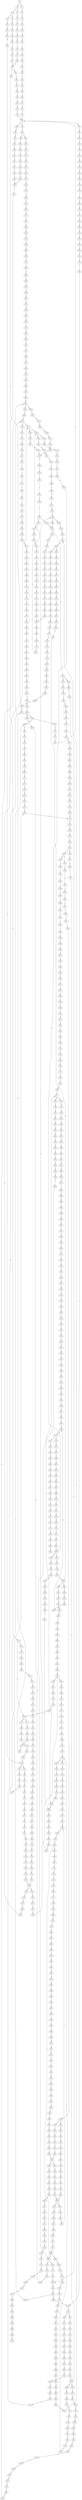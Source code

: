 strict digraph  {
	S0 -> S1 [ label = C ];
	S0 -> S2 [ label = A ];
	S1 -> S3 [ label = T ];
	S2 -> S4 [ label = T ];
	S2 -> S5 [ label = C ];
	S3 -> S6 [ label = T ];
	S4 -> S7 [ label = C ];
	S5 -> S8 [ label = G ];
	S5 -> S9 [ label = C ];
	S6 -> S10 [ label = C ];
	S7 -> S11 [ label = C ];
	S8 -> S12 [ label = C ];
	S9 -> S13 [ label = C ];
	S10 -> S14 [ label = G ];
	S11 -> S15 [ label = G ];
	S12 -> S16 [ label = G ];
	S13 -> S17 [ label = G ];
	S14 -> S18 [ label = T ];
	S15 -> S19 [ label = C ];
	S16 -> S20 [ label = C ];
	S17 -> S21 [ label = T ];
	S18 -> S22 [ label = A ];
	S19 -> S23 [ label = A ];
	S20 -> S24 [ label = A ];
	S21 -> S25 [ label = A ];
	S22 -> S26 [ label = C ];
	S23 -> S27 [ label = C ];
	S24 -> S28 [ label = C ];
	S25 -> S29 [ label = C ];
	S26 -> S30 [ label = T ];
	S27 -> S31 [ label = G ];
	S28 -> S32 [ label = G ];
	S29 -> S33 [ label = A ];
	S29 -> S34 [ label = G ];
	S30 -> S35 [ label = T ];
	S31 -> S36 [ label = T ];
	S32 -> S37 [ label = T ];
	S33 -> S38 [ label = G ];
	S34 -> S39 [ label = T ];
	S35 -> S40 [ label = C ];
	S36 -> S41 [ label = C ];
	S37 -> S41 [ label = C ];
	S38 -> S42 [ label = C ];
	S39 -> S43 [ label = C ];
	S40 -> S44 [ label = A ];
	S41 -> S45 [ label = G ];
	S41 -> S46 [ label = C ];
	S42 -> S47 [ label = A ];
	S43 -> S48 [ label = C ];
	S44 -> S49 [ label = A ];
	S45 -> S50 [ label = A ];
	S46 -> S51 [ label = A ];
	S47 -> S52 [ label = G ];
	S48 -> S53 [ label = A ];
	S49 -> S54 [ label = G ];
	S50 -> S55 [ label = G ];
	S51 -> S56 [ label = G ];
	S52 -> S57 [ label = G ];
	S53 -> S56 [ label = G ];
	S54 -> S58 [ label = C ];
	S55 -> S59 [ label = C ];
	S56 -> S60 [ label = C ];
	S57 -> S61 [ label = T ];
	S58 -> S62 [ label = G ];
	S59 -> S63 [ label = G ];
	S60 -> S64 [ label = T ];
	S60 -> S65 [ label = G ];
	S61 -> S66 [ label = G ];
	S62 -> S67 [ label = A ];
	S63 -> S68 [ label = A ];
	S64 -> S69 [ label = T ];
	S65 -> S70 [ label = A ];
	S66 -> S71 [ label = C ];
	S67 -> S72 [ label = G ];
	S68 -> S73 [ label = G ];
	S69 -> S74 [ label = C ];
	S70 -> S75 [ label = G ];
	S71 -> S76 [ label = A ];
	S72 -> S77 [ label = T ];
	S73 -> S78 [ label = T ];
	S74 -> S79 [ label = A ];
	S75 -> S80 [ label = T ];
	S76 -> S81 [ label = C ];
	S77 -> S82 [ label = C ];
	S78 -> S82 [ label = C ];
	S79 -> S83 [ label = C ];
	S80 -> S82 [ label = C ];
	S81 -> S84 [ label = G ];
	S82 -> S85 [ label = C ];
	S82 -> S86 [ label = G ];
	S82 -> S87 [ label = T ];
	S83 -> S88 [ label = G ];
	S84 -> S89 [ label = C ];
	S85 -> S90 [ label = C ];
	S86 -> S91 [ label = A ];
	S87 -> S92 [ label = C ];
	S88 -> S93 [ label = C ];
	S89 -> S94 [ label = G ];
	S90 -> S95 [ label = T ];
	S90 -> S96 [ label = G ];
	S91 -> S97 [ label = A ];
	S92 -> S98 [ label = G ];
	S93 -> S99 [ label = C ];
	S94 -> S100 [ label = G ];
	S95 -> S101 [ label = C ];
	S96 -> S102 [ label = C ];
	S97 -> S103 [ label = C ];
	S98 -> S104 [ label = T ];
	S99 -> S105 [ label = C ];
	S100 -> S106 [ label = T ];
	S101 -> S107 [ label = C ];
	S102 -> S108 [ label = C ];
	S103 -> S109 [ label = C ];
	S104 -> S110 [ label = C ];
	S105 -> S111 [ label = T ];
	S106 -> S112 [ label = G ];
	S107 -> S113 [ label = G ];
	S108 -> S114 [ label = T ];
	S109 -> S115 [ label = T ];
	S110 -> S116 [ label = T ];
	S111 -> S117 [ label = T ];
	S112 -> S118 [ label = C ];
	S113 -> S119 [ label = G ];
	S114 -> S120 [ label = G ];
	S115 -> S121 [ label = G ];
	S116 -> S122 [ label = G ];
	S117 -> S123 [ label = C ];
	S118 -> S124 [ label = C ];
	S119 -> S125 [ label = T ];
	S120 -> S126 [ label = T ];
	S121 -> S127 [ label = T ];
	S122 -> S128 [ label = T ];
	S123 -> S129 [ label = A ];
	S124 -> S130 [ label = G ];
	S125 -> S131 [ label = C ];
	S126 -> S132 [ label = C ];
	S127 -> S133 [ label = C ];
	S128 -> S134 [ label = T ];
	S129 -> S135 [ label = T ];
	S130 -> S136 [ label = C ];
	S131 -> S137 [ label = T ];
	S132 -> S138 [ label = G ];
	S133 -> S139 [ label = G ];
	S134 -> S140 [ label = C ];
	S135 -> S141 [ label = C ];
	S136 -> S142 [ label = C ];
	S136 -> S143 [ label = A ];
	S137 -> S144 [ label = G ];
	S138 -> S145 [ label = C ];
	S139 -> S145 [ label = C ];
	S140 -> S146 [ label = C ];
	S141 -> S147 [ label = C ];
	S142 -> S148 [ label = G ];
	S143 -> S149 [ label = A ];
	S144 -> S150 [ label = G ];
	S145 -> S151 [ label = G ];
	S146 -> S152 [ label = G ];
	S147 -> S153 [ label = A ];
	S148 -> S154 [ label = G ];
	S149 -> S155 [ label = C ];
	S150 -> S156 [ label = A ];
	S151 -> S157 [ label = C ];
	S152 -> S158 [ label = T ];
	S153 -> S159 [ label = G ];
	S154 -> S160 [ label = T ];
	S155 -> S161 [ label = C ];
	S156 -> S162 [ label = G ];
	S157 -> S163 [ label = G ];
	S157 -> S164 [ label = A ];
	S158 -> S165 [ label = G ];
	S159 -> S166 [ label = A ];
	S160 -> S167 [ label = G ];
	S161 -> S168 [ label = A ];
	S162 -> S169 [ label = G ];
	S163 -> S170 [ label = A ];
	S164 -> S171 [ label = G ];
	S164 -> S172 [ label = A ];
	S165 -> S173 [ label = G ];
	S166 -> S174 [ label = A ];
	S167 -> S175 [ label = G ];
	S168 -> S176 [ label = G ];
	S169 -> S177 [ label = G ];
	S170 -> S178 [ label = G ];
	S171 -> S179 [ label = C ];
	S172 -> S180 [ label = C ];
	S173 -> S181 [ label = C ];
	S174 -> S182 [ label = C ];
	S175 -> S183 [ label = T ];
	S175 -> S184 [ label = A ];
	S176 -> S185 [ label = A ];
	S176 -> S186 [ label = T ];
	S177 -> S187 [ label = T ];
	S178 -> S188 [ label = C ];
	S179 -> S189 [ label = C ];
	S180 -> S190 [ label = C ];
	S181 -> S191 [ label = C ];
	S182 -> S192 [ label = C ];
	S183 -> S193 [ label = G ];
	S183 -> S194 [ label = T ];
	S184 -> S195 [ label = A ];
	S185 -> S196 [ label = A ];
	S186 -> S197 [ label = C ];
	S187 -> S198 [ label = G ];
	S188 -> S199 [ label = A ];
	S189 -> S200 [ label = G ];
	S190 -> S201 [ label = C ];
	S191 -> S202 [ label = C ];
	S192 -> S203 [ label = A ];
	S192 -> S204 [ label = G ];
	S193 -> S205 [ label = G ];
	S194 -> S206 [ label = A ];
	S195 -> S207 [ label = G ];
	S196 -> S208 [ label = C ];
	S197 -> S209 [ label = G ];
	S198 -> S210 [ label = T ];
	S199 -> S211 [ label = G ];
	S200 -> S212 [ label = G ];
	S201 -> S213 [ label = G ];
	S202 -> S214 [ label = G ];
	S203 -> S215 [ label = G ];
	S203 -> S216 [ label = C ];
	S204 -> S217 [ label = G ];
	S205 -> S218 [ label = A ];
	S206 -> S219 [ label = G ];
	S207 -> S220 [ label = A ];
	S208 -> S221 [ label = A ];
	S209 -> S222 [ label = C ];
	S210 -> S223 [ label = T ];
	S211 -> S224 [ label = T ];
	S212 -> S225 [ label = T ];
	S213 -> S226 [ label = T ];
	S214 -> S227 [ label = T ];
	S215 -> S228 [ label = A ];
	S216 -> S229 [ label = C ];
	S217 -> S230 [ label = A ];
	S218 -> S231 [ label = A ];
	S219 -> S232 [ label = A ];
	S220 -> S233 [ label = A ];
	S221 -> S234 [ label = G ];
	S222 -> S235 [ label = G ];
	S223 -> S236 [ label = C ];
	S224 -> S237 [ label = G ];
	S225 -> S238 [ label = G ];
	S226 -> S239 [ label = A ];
	S227 -> S240 [ label = C ];
	S228 -> S241 [ label = C ];
	S229 -> S242 [ label = A ];
	S230 -> S243 [ label = C ];
	S231 -> S244 [ label = C ];
	S232 -> S245 [ label = A ];
	S233 -> S246 [ label = C ];
	S234 -> S247 [ label = C ];
	S235 -> S248 [ label = C ];
	S236 -> S249 [ label = C ];
	S237 -> S250 [ label = C ];
	S238 -> S251 [ label = A ];
	S238 -> S175 [ label = G ];
	S239 -> S29 [ label = C ];
	S240 -> S252 [ label = C ];
	S241 -> S253 [ label = T ];
	S242 -> S254 [ label = C ];
	S243 -> S255 [ label = G ];
	S244 -> S256 [ label = C ];
	S245 -> S257 [ label = G ];
	S246 -> S258 [ label = G ];
	S247 -> S259 [ label = C ];
	S248 -> S164 [ label = A ];
	S249 -> S260 [ label = A ];
	S250 -> S261 [ label = A ];
	S251 -> S262 [ label = C ];
	S252 -> S263 [ label = A ];
	S253 -> S264 [ label = C ];
	S254 -> S265 [ label = C ];
	S255 -> S266 [ label = C ];
	S255 -> S267 [ label = T ];
	S256 -> S268 [ label = T ];
	S257 -> S269 [ label = G ];
	S258 -> S270 [ label = G ];
	S259 -> S271 [ label = G ];
	S260 -> S272 [ label = G ];
	S261 -> S273 [ label = A ];
	S262 -> S274 [ label = G ];
	S263 -> S275 [ label = G ];
	S264 -> S276 [ label = C ];
	S265 -> S277 [ label = C ];
	S266 -> S278 [ label = C ];
	S267 -> S279 [ label = C ];
	S268 -> S280 [ label = C ];
	S269 -> S281 [ label = G ];
	S270 -> S282 [ label = C ];
	S271 -> S283 [ label = T ];
	S272 -> S284 [ label = C ];
	S273 -> S285 [ label = C ];
	S274 -> S286 [ label = T ];
	S275 -> S287 [ label = T ];
	S276 -> S288 [ label = C ];
	S277 -> S289 [ label = C ];
	S278 -> S290 [ label = C ];
	S279 -> S291 [ label = G ];
	S280 -> S292 [ label = G ];
	S281 -> S293 [ label = G ];
	S282 -> S294 [ label = A ];
	S283 -> S295 [ label = C ];
	S284 -> S296 [ label = A ];
	S285 -> S297 [ label = A ];
	S286 -> S298 [ label = G ];
	S287 -> S299 [ label = A ];
	S288 -> S300 [ label = A ];
	S289 -> S301 [ label = T ];
	S290 -> S302 [ label = A ];
	S291 -> S303 [ label = T ];
	S292 -> S304 [ label = G ];
	S293 -> S305 [ label = T ];
	S293 -> S306 [ label = G ];
	S294 -> S307 [ label = C ];
	S295 -> S308 [ label = C ];
	S296 -> S309 [ label = G ];
	S297 -> S310 [ label = G ];
	S298 -> S311 [ label = G ];
	S299 -> S312 [ label = G ];
	S300 -> S313 [ label = T ];
	S301 -> S314 [ label = T ];
	S302 -> S315 [ label = T ];
	S303 -> S316 [ label = G ];
	S304 -> S317 [ label = C ];
	S305 -> S318 [ label = C ];
	S306 -> S319 [ label = T ];
	S307 -> S320 [ label = C ];
	S307 -> S321 [ label = T ];
	S308 -> S322 [ label = T ];
	S309 -> S323 [ label = A ];
	S310 -> S324 [ label = C ];
	S311 -> S325 [ label = G ];
	S312 -> S326 [ label = G ];
	S312 -> S327 [ label = C ];
	S313 -> S328 [ label = C ];
	S314 -> S329 [ label = C ];
	S315 -> S330 [ label = C ];
	S316 -> S331 [ label = A ];
	S317 -> S332 [ label = A ];
	S318 -> S333 [ label = T ];
	S319 -> S334 [ label = C ];
	S320 -> S335 [ label = G ];
	S321 -> S336 [ label = G ];
	S322 -> S337 [ label = C ];
	S323 -> S338 [ label = T ];
	S324 -> S339 [ label = T ];
	S325 -> S340 [ label = T ];
	S326 -> S341 [ label = G ];
	S327 -> S342 [ label = T ];
	S328 -> S343 [ label = T ];
	S329 -> S344 [ label = C ];
	S329 -> S345 [ label = G ];
	S330 -> S346 [ label = G ];
	S331 -> S347 [ label = C ];
	S332 -> S348 [ label = C ];
	S333 -> S349 [ label = C ];
	S334 -> S350 [ label = C ];
	S335 -> S351 [ label = A ];
	S335 -> S352 [ label = G ];
	S336 -> S353 [ label = G ];
	S337 -> S354 [ label = T ];
	S338 -> S355 [ label = A ];
	S339 -> S356 [ label = A ];
	S340 -> S357 [ label = A ];
	S341 -> S358 [ label = T ];
	S342 -> S359 [ label = C ];
	S343 -> S360 [ label = G ];
	S344 -> S361 [ label = T ];
	S345 -> S362 [ label = A ];
	S346 -> S363 [ label = T ];
	S347 -> S364 [ label = C ];
	S348 -> S365 [ label = G ];
	S348 -> S366 [ label = C ];
	S349 -> S367 [ label = T ];
	S350 -> S368 [ label = G ];
	S351 -> S369 [ label = G ];
	S351 -> S370 [ label = A ];
	S352 -> S371 [ label = G ];
	S353 -> S372 [ label = G ];
	S354 -> S373 [ label = T ];
	S354 -> S374 [ label = G ];
	S355 -> S375 [ label = A ];
	S356 -> S376 [ label = C ];
	S357 -> S377 [ label = C ];
	S358 -> S378 [ label = C ];
	S359 -> S379 [ label = C ];
	S360 -> S380 [ label = C ];
	S361 -> S381 [ label = G ];
	S362 -> S382 [ label = T ];
	S363 -> S383 [ label = C ];
	S364 -> S384 [ label = G ];
	S365 -> S385 [ label = C ];
	S366 -> S335 [ label = G ];
	S367 -> S386 [ label = C ];
	S368 -> S387 [ label = C ];
	S368 -> S388 [ label = T ];
	S369 -> S389 [ label = T ];
	S370 -> S390 [ label = T ];
	S371 -> S391 [ label = A ];
	S372 -> S392 [ label = A ];
	S373 -> S393 [ label = C ];
	S374 -> S394 [ label = T ];
	S375 -> S395 [ label = A ];
	S376 -> S396 [ label = G ];
	S377 -> S397 [ label = T ];
	S378 -> S398 [ label = A ];
	S379 -> S399 [ label = A ];
	S380 -> S400 [ label = C ];
	S381 -> S401 [ label = T ];
	S382 -> S402 [ label = C ];
	S383 -> S403 [ label = C ];
	S384 -> S404 [ label = G ];
	S385 -> S405 [ label = G ];
	S386 -> S406 [ label = G ];
	S387 -> S407 [ label = C ];
	S388 -> S408 [ label = C ];
	S389 -> S409 [ label = C ];
	S390 -> S410 [ label = G ];
	S391 -> S411 [ label = A ];
	S392 -> S412 [ label = A ];
	S393 -> S413 [ label = T ];
	S394 -> S414 [ label = C ];
	S395 -> S415 [ label = A ];
	S396 -> S416 [ label = A ];
	S397 -> S417 [ label = A ];
	S398 -> S418 [ label = C ];
	S399 -> S419 [ label = C ];
	S400 -> S420 [ label = A ];
	S401 -> S421 [ label = C ];
	S402 -> S422 [ label = G ];
	S403 -> S423 [ label = T ];
	S404 -> S424 [ label = T ];
	S405 -> S425 [ label = C ];
	S406 -> S426 [ label = T ];
	S407 -> S427 [ label = G ];
	S408 -> S428 [ label = G ];
	S409 -> S429 [ label = C ];
	S410 -> S430 [ label = T ];
	S411 -> S431 [ label = T ];
	S412 -> S432 [ label = C ];
	S413 -> S433 [ label = C ];
	S414 -> S434 [ label = G ];
	S415 -> S435 [ label = A ];
	S416 -> S436 [ label = G ];
	S417 -> S437 [ label = T ];
	S418 -> S438 [ label = T ];
	S419 -> S439 [ label = C ];
	S420 -> S440 [ label = G ];
	S421 -> S441 [ label = C ];
	S422 -> S442 [ label = T ];
	S423 -> S443 [ label = C ];
	S424 -> S444 [ label = C ];
	S425 -> S445 [ label = G ];
	S426 -> S446 [ label = G ];
	S427 -> S447 [ label = G ];
	S428 -> S448 [ label = G ];
	S429 -> S449 [ label = A ];
	S430 -> S450 [ label = A ];
	S431 -> S451 [ label = T ];
	S432 -> S452 [ label = T ];
	S433 -> S453 [ label = G ];
	S434 -> S454 [ label = T ];
	S435 -> S455 [ label = C ];
	S436 -> S456 [ label = A ];
	S437 -> S457 [ label = T ];
	S438 -> S458 [ label = C ];
	S439 -> S459 [ label = G ];
	S440 -> S460 [ label = T ];
	S441 -> S461 [ label = T ];
	S442 -> S462 [ label = T ];
	S443 -> S354 [ label = T ];
	S444 -> S463 [ label = G ];
	S445 -> S464 [ label = C ];
	S445 -> S465 [ label = G ];
	S446 -> S466 [ label = G ];
	S447 -> S467 [ label = A ];
	S448 -> S468 [ label = A ];
	S449 -> S469 [ label = G ];
	S450 -> S470 [ label = G ];
	S451 -> S471 [ label = G ];
	S452 -> S472 [ label = G ];
	S453 -> S473 [ label = G ];
	S454 -> S474 [ label = G ];
	S455 -> S475 [ label = T ];
	S456 -> S476 [ label = A ];
	S457 -> S477 [ label = G ];
	S458 -> S478 [ label = G ];
	S459 -> S479 [ label = G ];
	S460 -> S480 [ label = C ];
	S461 -> S481 [ label = A ];
	S461 -> S482 [ label = T ];
	S462 -> S483 [ label = T ];
	S463 -> S484 [ label = C ];
	S464 -> S485 [ label = G ];
	S465 -> S486 [ label = C ];
	S466 -> S487 [ label = T ];
	S467 -> S488 [ label = A ];
	S468 -> S489 [ label = A ];
	S469 -> S490 [ label = T ];
	S469 -> S491 [ label = C ];
	S470 -> S492 [ label = T ];
	S471 -> S493 [ label = A ];
	S472 -> S494 [ label = G ];
	S473 -> S495 [ label = A ];
	S474 -> S496 [ label = G ];
	S475 -> S497 [ label = T ];
	S476 -> S498 [ label = C ];
	S477 -> S499 [ label = G ];
	S478 -> S500 [ label = C ];
	S479 -> S501 [ label = A ];
	S480 -> S502 [ label = G ];
	S481 -> S503 [ label = C ];
	S482 -> S504 [ label = G ];
	S483 -> S505 [ label = G ];
	S484 -> S506 [ label = G ];
	S485 -> S507 [ label = T ];
	S486 -> S508 [ label = T ];
	S487 -> S509 [ label = A ];
	S488 -> S510 [ label = C ];
	S489 -> S511 [ label = C ];
	S490 -> S299 [ label = A ];
	S491 -> S64 [ label = T ];
	S492 -> S512 [ label = T ];
	S493 -> S513 [ label = A ];
	S494 -> S514 [ label = A ];
	S495 -> S515 [ label = G ];
	S496 -> S516 [ label = T ];
	S497 -> S517 [ label = T ];
	S498 -> S518 [ label = T ];
	S499 -> S519 [ label = A ];
	S500 -> S520 [ label = T ];
	S501 -> S521 [ label = C ];
	S502 -> S522 [ label = T ];
	S503 -> S523 [ label = T ];
	S504 -> S524 [ label = T ];
	S505 -> S525 [ label = T ];
	S506 -> S526 [ label = T ];
	S507 -> S527 [ label = C ];
	S508 -> S528 [ label = G ];
	S509 -> S529 [ label = C ];
	S510 -> S530 [ label = T ];
	S511 -> S531 [ label = A ];
	S511 -> S532 [ label = T ];
	S512 -> S533 [ label = T ];
	S513 -> S534 [ label = C ];
	S514 -> S535 [ label = C ];
	S515 -> S536 [ label = A ];
	S516 -> S509 [ label = A ];
	S517 -> S537 [ label = G ];
	S518 -> S538 [ label = G ];
	S519 -> S539 [ label = A ];
	S520 -> S540 [ label = T ];
	S521 -> S255 [ label = G ];
	S522 -> S541 [ label = A ];
	S523 -> S542 [ label = A ];
	S524 -> S543 [ label = A ];
	S525 -> S544 [ label = A ];
	S526 -> S545 [ label = A ];
	S527 -> S546 [ label = G ];
	S528 -> S547 [ label = G ];
	S529 -> S548 [ label = C ];
	S530 -> S549 [ label = G ];
	S531 -> S550 [ label = G ];
	S532 -> S551 [ label = A ];
	S533 -> S552 [ label = C ];
	S534 -> S553 [ label = C ];
	S535 -> S554 [ label = C ];
	S536 -> S555 [ label = G ];
	S537 -> S556 [ label = C ];
	S538 -> S557 [ label = G ];
	S539 -> S558 [ label = C ];
	S540 -> S559 [ label = C ];
	S541 -> S560 [ label = A ];
	S542 -> S561 [ label = C ];
	S543 -> S562 [ label = G ];
	S544 -> S563 [ label = G ];
	S545 -> S564 [ label = G ];
	S546 -> S565 [ label = A ];
	S547 -> S566 [ label = A ];
	S548 -> S567 [ label = G ];
	S549 -> S568 [ label = C ];
	S550 -> S569 [ label = G ];
	S551 -> S570 [ label = C ];
	S552 -> S571 [ label = A ];
	S553 -> S572 [ label = C ];
	S554 -> S573 [ label = C ];
	S555 -> S574 [ label = G ];
	S556 -> S575 [ label = C ];
	S557 -> S576 [ label = C ];
	S558 -> S577 [ label = G ];
	S559 -> S578 [ label = A ];
	S560 -> S579 [ label = G ];
	S561 -> S580 [ label = C ];
	S562 -> S581 [ label = G ];
	S563 -> S582 [ label = G ];
	S564 -> S583 [ label = C ];
	S565 -> S584 [ label = C ];
	S566 -> S585 [ label = A ];
	S567 -> S586 [ label = G ];
	S568 -> S587 [ label = A ];
	S569 -> S588 [ label = A ];
	S570 -> S589 [ label = A ];
	S571 -> S590 [ label = C ];
	S572 -> S591 [ label = G ];
	S573 -> S592 [ label = G ];
	S574 -> S593 [ label = T ];
	S575 -> S594 [ label = G ];
	S576 -> S595 [ label = G ];
	S577 -> S596 [ label = G ];
	S578 -> S597 [ label = T ];
	S579 -> S598 [ label = A ];
	S580 -> S599 [ label = A ];
	S581 -> S600 [ label = A ];
	S582 -> S600 [ label = A ];
	S583 -> S601 [ label = C ];
	S584 -> S602 [ label = G ];
	S585 -> S603 [ label = T ];
	S586 -> S604 [ label = T ];
	S587 -> S605 [ label = A ];
	S588 -> S606 [ label = A ];
	S589 -> S607 [ label = A ];
	S590 -> S608 [ label = T ];
	S591 -> S609 [ label = T ];
	S592 -> S610 [ label = T ];
	S593 -> S611 [ label = C ];
	S594 -> S612 [ label = T ];
	S595 -> S613 [ label = C ];
	S596 -> S614 [ label = T ];
	S597 -> S615 [ label = C ];
	S598 -> S616 [ label = C ];
	S599 -> S617 [ label = G ];
	S600 -> S618 [ label = G ];
	S600 -> S619 [ label = A ];
	S601 -> S620 [ label = G ];
	S602 -> S621 [ label = C ];
	S603 -> S622 [ label = G ];
	S604 -> S623 [ label = G ];
	S605 -> S624 [ label = C ];
	S606 -> S625 [ label = T ];
	S607 -> S626 [ label = C ];
	S608 -> S627 [ label = C ];
	S609 -> S628 [ label = C ];
	S610 -> S629 [ label = C ];
	S611 -> S630 [ label = C ];
	S612 -> S631 [ label = A ];
	S613 -> S632 [ label = A ];
	S614 -> S633 [ label = A ];
	S615 -> S147 [ label = C ];
	S616 -> S634 [ label = G ];
	S617 -> S635 [ label = G ];
	S618 -> S636 [ label = A ];
	S619 -> S637 [ label = A ];
	S620 -> S638 [ label = G ];
	S620 -> S639 [ label = C ];
	S621 -> S640 [ label = G ];
	S622 -> S641 [ label = G ];
	S623 -> S642 [ label = G ];
	S624 -> S643 [ label = C ];
	S625 -> S644 [ label = A ];
	S626 -> S645 [ label = G ];
	S627 -> S646 [ label = C ];
	S628 -> S647 [ label = T ];
	S629 -> S647 [ label = T ];
	S630 -> S648 [ label = C ];
	S631 -> S649 [ label = G ];
	S632 -> S650 [ label = G ];
	S633 -> S651 [ label = C ];
	S634 -> S652 [ label = G ];
	S635 -> S653 [ label = A ];
	S636 -> S654 [ label = G ];
	S637 -> S655 [ label = G ];
	S638 -> S656 [ label = T ];
	S639 -> S657 [ label = T ];
	S640 -> S658 [ label = C ];
	S641 -> S659 [ label = G ];
	S642 -> S183 [ label = T ];
	S643 -> S660 [ label = A ];
	S644 -> S661 [ label = G ];
	S645 -> S662 [ label = A ];
	S646 -> S663 [ label = T ];
	S647 -> S664 [ label = C ];
	S648 -> S665 [ label = A ];
	S648 -> S666 [ label = G ];
	S649 -> S667 [ label = C ];
	S650 -> S668 [ label = C ];
	S651 -> S669 [ label = G ];
	S652 -> S670 [ label = C ];
	S653 -> S671 [ label = G ];
	S654 -> S672 [ label = G ];
	S655 -> S673 [ label = G ];
	S656 -> S238 [ label = G ];
	S657 -> S674 [ label = G ];
	S658 -> S675 [ label = C ];
	S659 -> S676 [ label = G ];
	S660 -> S176 [ label = G ];
	S661 -> S677 [ label = T ];
	S662 -> S678 [ label = A ];
	S663 -> S679 [ label = T ];
	S664 -> S680 [ label = G ];
	S665 -> S681 [ label = G ];
	S666 -> S682 [ label = G ];
	S666 -> S683 [ label = A ];
	S667 -> S684 [ label = C ];
	S668 -> S685 [ label = G ];
	S669 -> S686 [ label = A ];
	S670 -> S687 [ label = T ];
	S671 -> S688 [ label = A ];
	S672 -> S593 [ label = T ];
	S673 -> S689 [ label = T ];
	S674 -> S690 [ label = G ];
	S675 -> S691 [ label = T ];
	S676 -> S692 [ label = T ];
	S677 -> S693 [ label = C ];
	S678 -> S694 [ label = A ];
	S679 -> S695 [ label = T ];
	S680 -> S696 [ label = G ];
	S681 -> S697 [ label = A ];
	S682 -> S698 [ label = A ];
	S683 -> S699 [ label = G ];
	S683 -> S700 [ label = A ];
	S684 -> S620 [ label = G ];
	S685 -> S701 [ label = G ];
	S686 -> S702 [ label = A ];
	S687 -> S703 [ label = C ];
	S688 -> S704 [ label = G ];
	S689 -> S705 [ label = C ];
	S690 -> S706 [ label = A ];
	S691 -> S707 [ label = C ];
	S692 -> S708 [ label = C ];
	S693 -> S709 [ label = T ];
	S694 -> S710 [ label = A ];
	S695 -> S711 [ label = C ];
	S696 -> S712 [ label = C ];
	S697 -> S713 [ label = G ];
	S698 -> S714 [ label = G ];
	S699 -> S715 [ label = T ];
	S700 -> S716 [ label = G ];
	S701 -> S717 [ label = G ];
	S702 -> S718 [ label = G ];
	S703 -> S719 [ label = T ];
	S704 -> S720 [ label = T ];
	S705 -> S721 [ label = C ];
	S706 -> S722 [ label = A ];
	S707 -> S723 [ label = G ];
	S708 -> S724 [ label = C ];
	S709 -> S725 [ label = C ];
	S710 -> S726 [ label = C ];
	S711 -> S727 [ label = A ];
	S712 -> S728 [ label = A ];
	S713 -> S729 [ label = C ];
	S714 -> S730 [ label = G ];
	S715 -> S731 [ label = C ];
	S716 -> S732 [ label = T ];
	S717 -> S733 [ label = T ];
	S718 -> S734 [ label = A ];
	S719 -> S735 [ label = C ];
	S720 -> S736 [ label = C ];
	S721 -> S737 [ label = C ];
	S722 -> S738 [ label = G ];
	S723 -> S739 [ label = G ];
	S724 -> S368 [ label = G ];
	S725 -> S740 [ label = T ];
	S726 -> S741 [ label = A ];
	S727 -> S742 [ label = T ];
	S728 -> S348 [ label = C ];
	S729 -> S743 [ label = C ];
	S730 -> S744 [ label = C ];
	S731 -> S429 [ label = C ];
	S732 -> S745 [ label = C ];
	S733 -> S746 [ label = G ];
	S734 -> S747 [ label = A ];
	S735 -> S748 [ label = G ];
	S736 -> S749 [ label = A ];
	S737 -> S666 [ label = G ];
	S738 -> S750 [ label = A ];
	S739 -> S751 [ label = G ];
	S740 -> S752 [ label = C ];
	S741 -> S753 [ label = G ];
	S742 -> S754 [ label = C ];
	S743 -> S755 [ label = A ];
	S744 -> S756 [ label = G ];
	S745 -> S757 [ label = G ];
	S746 -> S758 [ label = C ];
	S747 -> S759 [ label = G ];
	S748 -> S760 [ label = A ];
	S749 -> S761 [ label = G ];
	S750 -> S233 [ label = A ];
	S751 -> S762 [ label = C ];
	S752 -> S763 [ label = T ];
	S753 -> S764 [ label = A ];
	S754 -> S765 [ label = C ];
	S755 -> S766 [ label = C ];
	S756 -> S767 [ label = T ];
	S757 -> S768 [ label = C ];
	S757 -> S769 [ label = A ];
	S758 -> S770 [ label = C ];
	S759 -> S771 [ label = T ];
	S760 -> S772 [ label = A ];
	S761 -> S773 [ label = G ];
	S762 -> S774 [ label = T ];
	S763 -> S775 [ label = G ];
	S764 -> S776 [ label = A ];
	S765 -> S153 [ label = A ];
	S766 -> S777 [ label = G ];
	S767 -> S778 [ label = G ];
	S768 -> S779 [ label = G ];
	S769 -> S780 [ label = G ];
	S770 -> S781 [ label = G ];
	S771 -> S782 [ label = G ];
	S772 -> S783 [ label = G ];
	S773 -> S784 [ label = A ];
	S774 -> S785 [ label = C ];
	S775 -> S786 [ label = A ];
	S776 -> S787 [ label = G ];
	S777 -> S788 [ label = G ];
	S778 -> S789 [ label = G ];
	S779 -> S790 [ label = G ];
	S780 -> S791 [ label = G ];
	S781 -> S136 [ label = C ];
	S782 -> S792 [ label = T ];
	S783 -> S793 [ label = T ];
	S784 -> S794 [ label = C ];
	S785 -> S795 [ label = A ];
	S786 -> S796 [ label = G ];
	S787 -> S797 [ label = G ];
	S788 -> S798 [ label = T ];
	S789 -> S799 [ label = T ];
	S790 -> S800 [ label = C ];
	S791 -> S801 [ label = T ];
	S792 -> S802 [ label = C ];
	S793 -> S803 [ label = C ];
	S794 -> S804 [ label = C ];
	S795 -> S805 [ label = C ];
	S796 -> S806 [ label = T ];
	S797 -> S807 [ label = G ];
	S798 -> S808 [ label = T ];
	S799 -> S809 [ label = A ];
	S800 -> S810 [ label = T ];
	S801 -> S811 [ label = A ];
	S802 -> S812 [ label = C ];
	S803 -> S757 [ label = G ];
	S804 -> S813 [ label = A ];
	S805 -> S814 [ label = G ];
	S806 -> S815 [ label = A ];
	S807 -> S293 [ label = G ];
	S808 -> S816 [ label = A ];
	S809 -> S817 [ label = T ];
	S810 -> S818 [ label = A ];
	S811 -> S819 [ label = T ];
	S812 -> S820 [ label = T ];
	S813 -> S821 [ label = G ];
	S814 -> S822 [ label = T ];
	S816 -> S823 [ label = C ];
	S817 -> S824 [ label = G ];
	S818 -> S825 [ label = T ];
	S819 -> S826 [ label = A ];
	S820 -> S827 [ label = G ];
	S821 -> S828 [ label = T ];
	S822 -> S829 [ label = C ];
	S823 -> S830 [ label = T ];
	S824 -> S831 [ label = A ];
	S825 -> S832 [ label = A ];
	S826 -> S833 [ label = A ];
	S827 -> S834 [ label = G ];
	S828 -> S835 [ label = C ];
	S829 -> S836 [ label = C ];
	S830 -> S837 [ label = G ];
	S831 -> S838 [ label = G ];
	S832 -> S839 [ label = G ];
	S833 -> S840 [ label = G ];
	S834 -> S841 [ label = C ];
	S835 -> S842 [ label = T ];
	S836 -> S51 [ label = A ];
	S837 -> S843 [ label = C ];
	S838 -> S844 [ label = C ];
	S839 -> S845 [ label = T ];
	S840 -> S846 [ label = T ];
	S841 -> S847 [ label = C ];
	S842 -> S848 [ label = C ];
	S843 -> S849 [ label = A ];
	S844 -> S850 [ label = G ];
	S845 -> S851 [ label = A ];
	S846 -> S852 [ label = C ];
	S847 -> S853 [ label = T ];
	S848 -> S854 [ label = T ];
	S849 -> S855 [ label = G ];
	S850 -> S856 [ label = G ];
	S851 -> S857 [ label = G ];
	S852 -> S858 [ label = G ];
	S853 -> S859 [ label = G ];
	S854 -> S860 [ label = G ];
	S855 -> S861 [ label = A ];
	S856 -> S862 [ label = T ];
	S857 -> S863 [ label = C ];
	S858 -> S864 [ label = T ];
	S859 -> S865 [ label = G ];
	S860 -> S866 [ label = T ];
	S861 -> S867 [ label = C ];
	S862 -> S868 [ label = C ];
	S863 -> S869 [ label = C ];
	S864 -> S870 [ label = G ];
	S865 -> S871 [ label = G ];
	S866 -> S872 [ label = A ];
	S867 -> S873 [ label = G ];
	S868 -> S874 [ label = G ];
	S869 -> S875 [ label = G ];
	S870 -> S876 [ label = G ];
	S871 -> S877 [ label = T ];
	S873 -> S878 [ label = G ];
	S874 -> S879 [ label = C ];
	S875 -> S880 [ label = A ];
	S876 -> S516 [ label = T ];
	S877 -> S881 [ label = C ];
	S878 -> S882 [ label = A ];
	S879 -> S883 [ label = A ];
	S880 -> S884 [ label = A ];
	S881 -> S885 [ label = C ];
	S882 -> S886 [ label = C ];
	S883 -> S887 [ label = C ];
	S884 -> S888 [ label = A ];
	S885 -> S889 [ label = C ];
	S886 -> S890 [ label = A ];
	S887 -> S891 [ label = G ];
	S888 -> S892 [ label = C ];
	S889 -> S893 [ label = G ];
	S890 -> S894 [ label = C ];
	S891 -> S895 [ label = C ];
	S892 -> S896 [ label = C ];
	S893 -> S683 [ label = A ];
	S894 -> S897 [ label = A ];
	S895 -> S898 [ label = G ];
	S896 -> S899 [ label = C ];
	S897 -> S900 [ label = C ];
	S898 -> S425 [ label = C ];
	S899 -> S901 [ label = C ];
	S900 -> S902 [ label = C ];
	S901 -> S903 [ label = G ];
	S902 -> S904 [ label = T ];
	S903 -> S905 [ label = A ];
	S904 -> S906 [ label = C ];
	S905 -> S907 [ label = C ];
	S906 -> S908 [ label = T ];
	S907 -> S909 [ label = T ];
	S908 -> S910 [ label = A ];
	S909 -> S911 [ label = A ];
	S910 -> S912 [ label = G ];
	S911 -> S913 [ label = G ];
	S912 -> S914 [ label = A ];
	S913 -> S915 [ label = A ];
	S914 -> S916 [ label = A ];
	S915 -> S917 [ label = A ];
	S916 -> S918 [ label = C ];
	S917 -> S919 [ label = T ];
	S918 -> S920 [ label = G ];
	S919 -> S921 [ label = C ];
	S920 -> S922 [ label = A ];
	S921 -> S923 [ label = G ];
	S922 -> S924 [ label = G ];
	S923 -> S925 [ label = G ];
	S924 -> S926 [ label = G ];
	S925 -> S927 [ label = G ];
	S926 -> S928 [ label = T ];
	S927 -> S929 [ label = T ];
	S928 -> S930 [ label = G ];
	S929 -> S931 [ label = A ];
	S930 -> S932 [ label = T ];
	S931 -> S933 [ label = T ];
	S932 -> S934 [ label = C ];
	S933 -> S935 [ label = C ];
	S934 -> S936 [ label = C ];
	S935 -> S937 [ label = C ];
	S936 -> S938 [ label = C ];
	S937 -> S939 [ label = C ];
	S938 -> S940 [ label = T ];
	S939 -> S941 [ label = G ];
	S940 -> S942 [ label = G ];
	S941 -> S943 [ label = A ];
	S942 -> S944 [ label = T ];
	S943 -> S945 [ label = A ];
	S944 -> S946 [ label = C ];
	S945 -> S947 [ label = A ];
	S946 -> S948 [ label = C ];
	S947 -> S949 [ label = G ];
	S948 -> S461 [ label = T ];
	S949 -> S950 [ label = T ];
	S950 -> S951 [ label = G ];
	S951 -> S952 [ label = T ];
	S952 -> S953 [ label = C ];
	S953 -> S954 [ label = G ];
	S954 -> S955 [ label = T ];
	S955 -> S956 [ label = C ];
	S956 -> S957 [ label = G ];
	S957 -> S958 [ label = G ];
	S958 -> S959 [ label = A ];
	S959 -> S489 [ label = A ];
}
